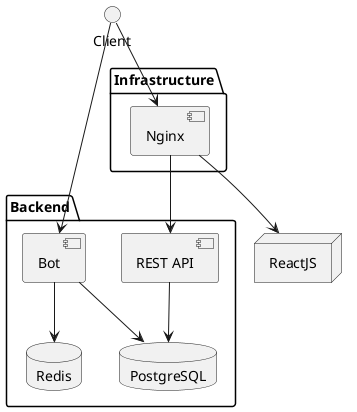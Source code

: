 @startuml

node Frontend as "ReactJS" {
}

package Backend {
  component "REST API"
  component Bot
    database PostgreSQL
    database Redis
}

package Infrastructure {
  component Nginx

}


Bot -down-> PostgreSQL
Bot -down-> Redis
"REST API" -down-> PostgreSQL

Nginx -down-> Frontend
Nginx -down-> "REST API"

() "Client"
Client -down-> Nginx
Client -down-> Bot


@enduml